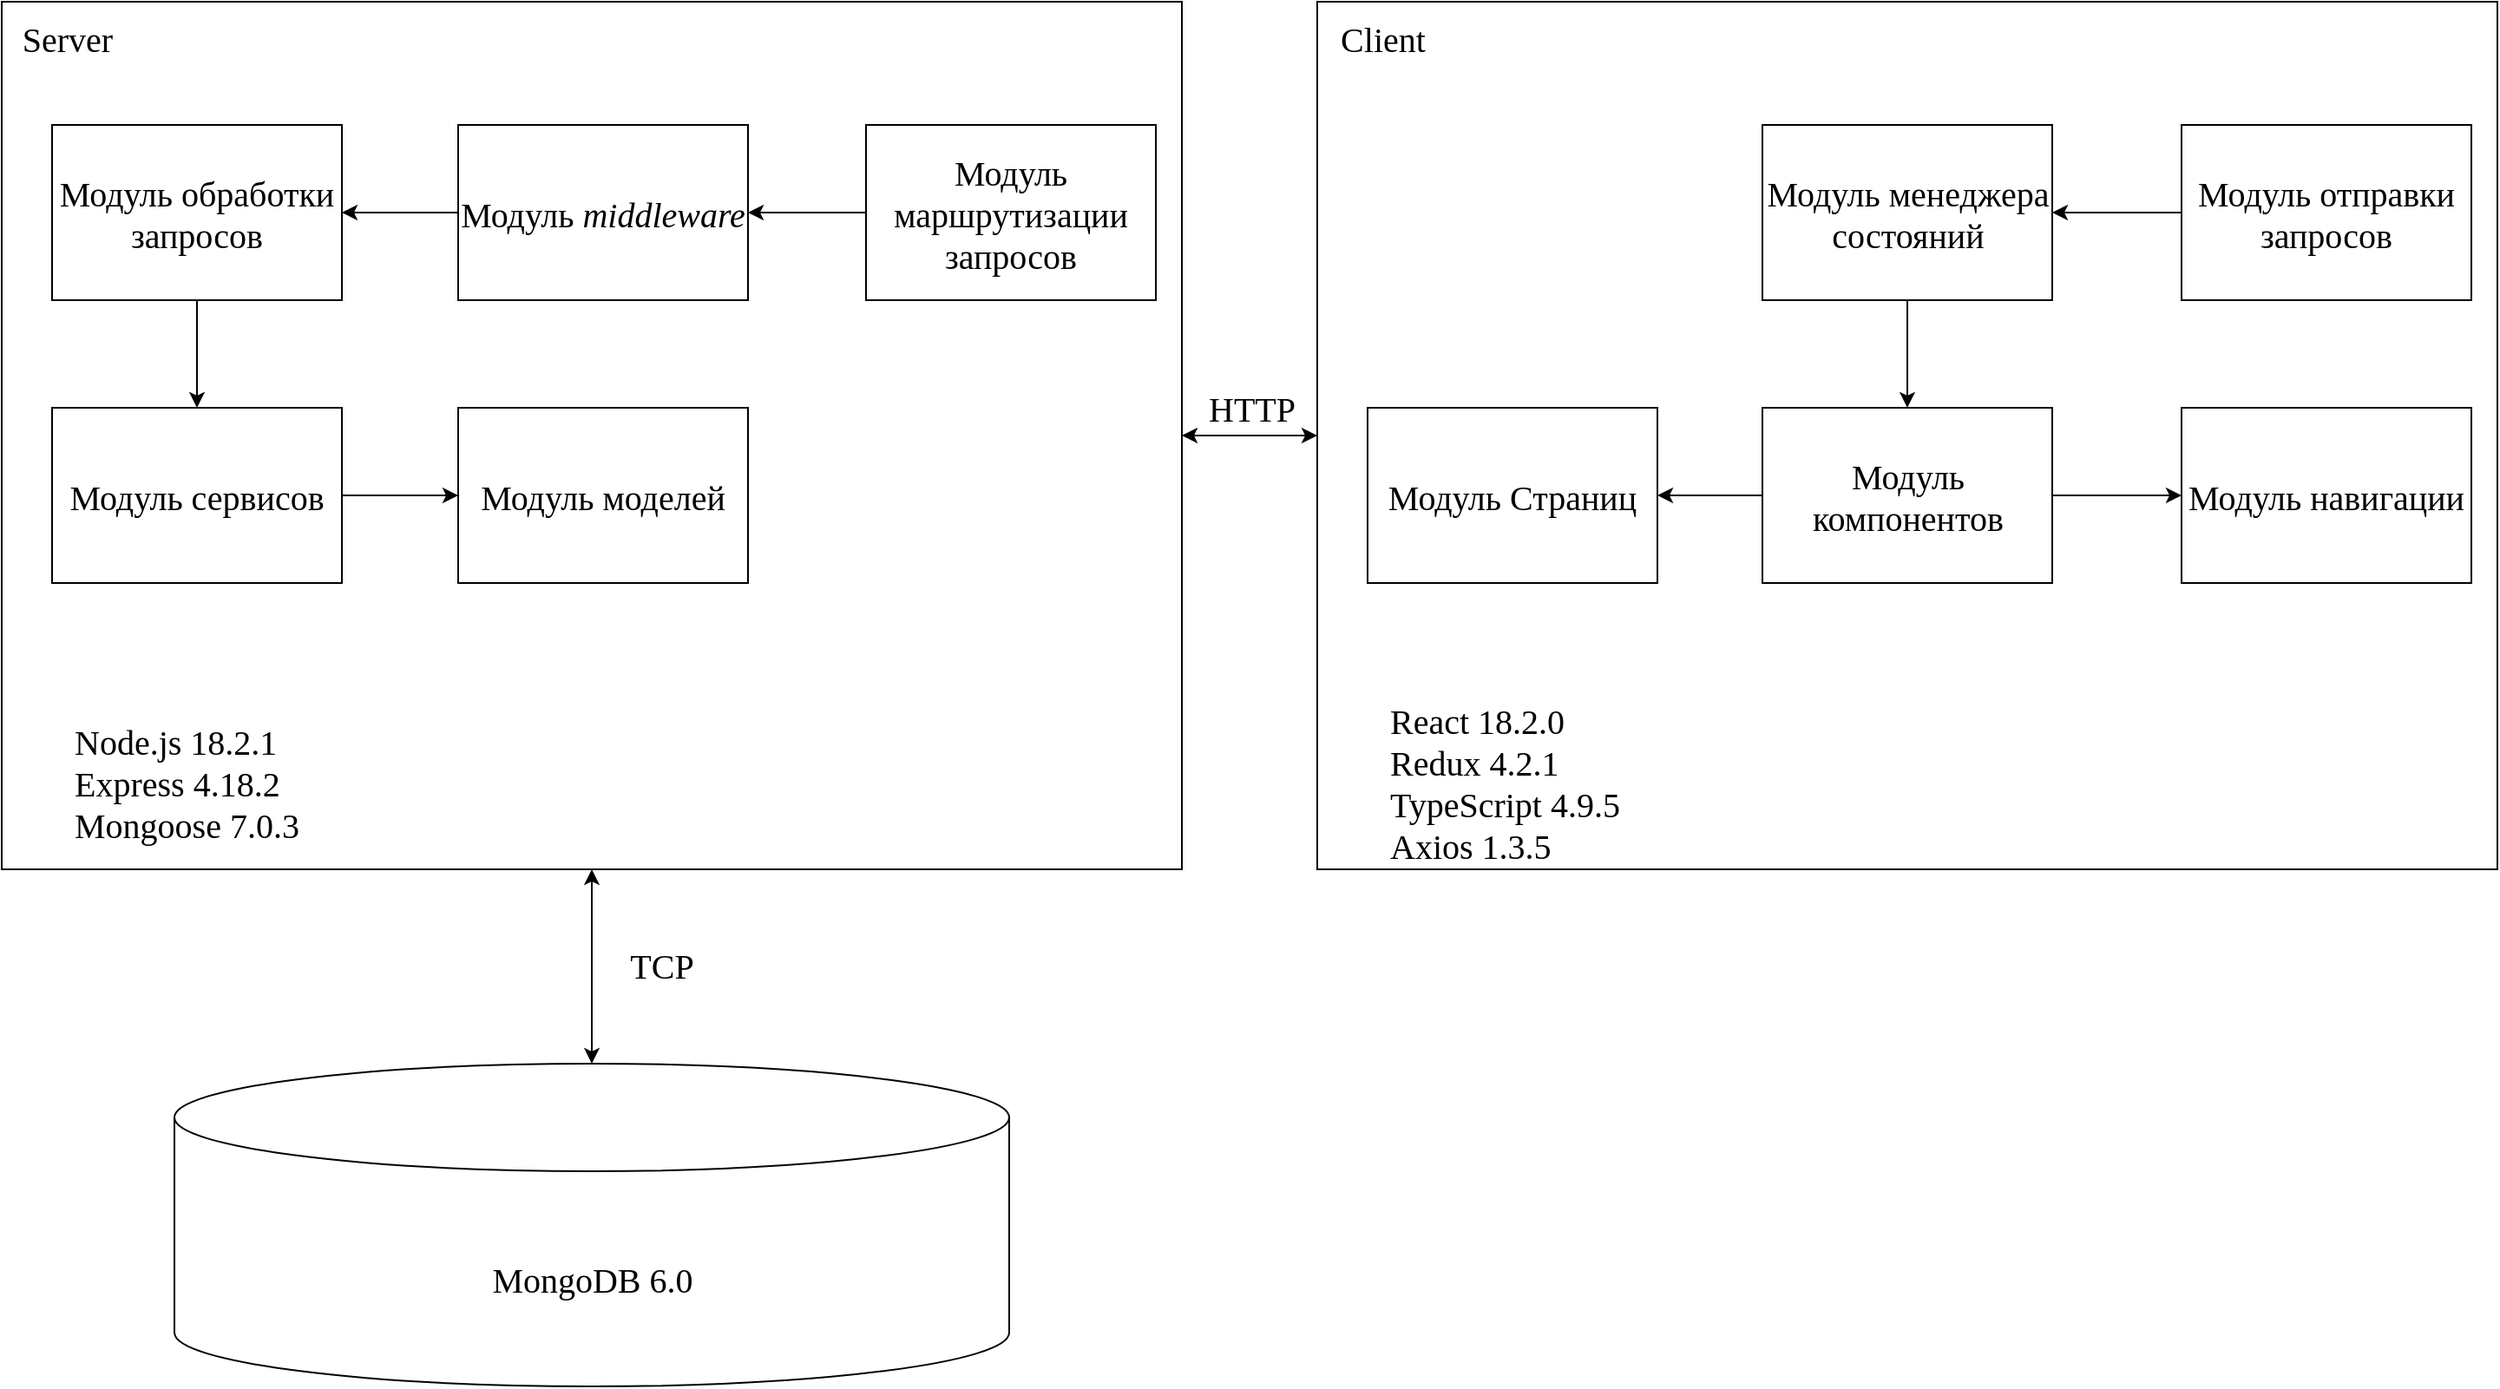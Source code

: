 <mxfile version="21.3.3" type="device">
  <diagram id="HwoVQ2jL-Mxg6vBff7v_" name="Страница 1">
    <mxGraphModel dx="1607" dy="562" grid="0" gridSize="10" guides="1" tooltips="1" connect="1" arrows="1" fold="1" page="0" pageScale="1" pageWidth="827" pageHeight="1169" math="0" shadow="0">
      <root>
        <mxCell id="0" />
        <mxCell id="1" parent="0" />
        <mxCell id="9VZ5EnYViZolidfuCH4H-1" value="" style="rounded=0;whiteSpace=wrap;html=1;fontFamily=Times New Roman;fontSize=20;" parent="1" vertex="1">
          <mxGeometry x="-281" y="264" width="680" height="500" as="geometry" />
        </mxCell>
        <mxCell id="9VZ5EnYViZolidfuCH4H-2" value="" style="rounded=0;whiteSpace=wrap;html=1;fontFamily=Times New Roman;fontSize=20;" parent="1" vertex="1">
          <mxGeometry x="217" y="335" width="167" height="101" as="geometry" />
        </mxCell>
        <mxCell id="9VZ5EnYViZolidfuCH4H-3" value="&lt;font style=&quot;font-size: 20px;&quot;&gt;Server&lt;/font&gt;" style="text;html=1;strokeColor=none;fillColor=none;align=center;verticalAlign=middle;whiteSpace=wrap;rounded=0;fontFamily=Times New Roman;fontSize=20;" parent="1" vertex="1">
          <mxGeometry x="-273" y="270" width="60" height="30" as="geometry" />
        </mxCell>
        <mxCell id="9VZ5EnYViZolidfuCH4H-4" value="" style="rounded=0;whiteSpace=wrap;html=1;fontFamily=Times New Roman;fontSize=20;" parent="1" vertex="1">
          <mxGeometry x="-18" y="335" width="167" height="101" as="geometry" />
        </mxCell>
        <mxCell id="9VZ5EnYViZolidfuCH4H-5" value="" style="rounded=0;whiteSpace=wrap;html=1;fontFamily=Times New Roman;fontSize=20;" parent="1" vertex="1">
          <mxGeometry x="-252" y="335" width="167" height="101" as="geometry" />
        </mxCell>
        <mxCell id="9VZ5EnYViZolidfuCH4H-6" value="" style="rounded=0;whiteSpace=wrap;html=1;fontFamily=Times New Roman;fontSize=20;" parent="1" vertex="1">
          <mxGeometry x="-252" y="498" width="167" height="101" as="geometry" />
        </mxCell>
        <mxCell id="9VZ5EnYViZolidfuCH4H-7" value="" style="rounded=0;whiteSpace=wrap;html=1;fontFamily=Times New Roman;fontSize=20;" parent="1" vertex="1">
          <mxGeometry x="-18" y="498" width="167" height="101" as="geometry" />
        </mxCell>
        <mxCell id="9VZ5EnYViZolidfuCH4H-8" value="" style="endArrow=classic;html=1;rounded=0;fontFamily=Times New Roman;fontSize=20;" parent="1" source="9VZ5EnYViZolidfuCH4H-2" target="9VZ5EnYViZolidfuCH4H-4" edge="1">
          <mxGeometry width="50" height="50" relative="1" as="geometry">
            <mxPoint x="36" y="522" as="sourcePoint" />
            <mxPoint x="86" y="472" as="targetPoint" />
          </mxGeometry>
        </mxCell>
        <mxCell id="9VZ5EnYViZolidfuCH4H-9" value="" style="endArrow=classic;html=1;rounded=0;fontFamily=Times New Roman;fontSize=20;" parent="1" source="9VZ5EnYViZolidfuCH4H-4" target="9VZ5EnYViZolidfuCH4H-5" edge="1">
          <mxGeometry width="50" height="50" relative="1" as="geometry">
            <mxPoint x="-73" y="396" as="sourcePoint" />
            <mxPoint x="-8" y="396" as="targetPoint" />
          </mxGeometry>
        </mxCell>
        <mxCell id="9VZ5EnYViZolidfuCH4H-10" value="" style="endArrow=classic;html=1;rounded=0;fontFamily=Times New Roman;fontSize=20;" parent="1" source="9VZ5EnYViZolidfuCH4H-5" target="9VZ5EnYViZolidfuCH4H-6" edge="1">
          <mxGeometry width="50" height="50" relative="1" as="geometry">
            <mxPoint x="-533" y="406" as="sourcePoint" />
            <mxPoint x="-468" y="406" as="targetPoint" />
          </mxGeometry>
        </mxCell>
        <mxCell id="9VZ5EnYViZolidfuCH4H-11" value="" style="endArrow=classic;html=1;rounded=0;fontFamily=Times New Roman;fontSize=20;" parent="1" source="9VZ5EnYViZolidfuCH4H-6" target="9VZ5EnYViZolidfuCH4H-7" edge="1">
          <mxGeometry width="50" height="50" relative="1" as="geometry">
            <mxPoint x="-53" y="416" as="sourcePoint" />
            <mxPoint x="12" y="416" as="targetPoint" />
          </mxGeometry>
        </mxCell>
        <mxCell id="9VZ5EnYViZolidfuCH4H-12" value="&lt;font style=&quot;font-size: 20px;&quot;&gt;&lt;span style=&quot;font-size: 20px;&quot;&gt;Модуль маршрутизации запросов&lt;/span&gt;&lt;/font&gt;" style="text;html=1;strokeColor=none;fillColor=none;align=center;verticalAlign=middle;whiteSpace=wrap;rounded=0;fontFamily=Times New Roman;fontSize=20;" parent="1" vertex="1">
          <mxGeometry x="217" y="335" width="167" height="101" as="geometry" />
        </mxCell>
        <mxCell id="9VZ5EnYViZolidfuCH4H-13" value="&lt;font style=&quot;font-size: 20px;&quot;&gt;Модуль &lt;i style=&quot;font-size: 20px;&quot;&gt;middleware&lt;/i&gt;&lt;/font&gt;" style="text;html=1;strokeColor=none;fillColor=none;align=center;verticalAlign=middle;whiteSpace=wrap;rounded=0;fontFamily=Times New Roman;fontSize=20;" parent="1" vertex="1">
          <mxGeometry x="-18" y="335" width="167" height="101" as="geometry" />
        </mxCell>
        <mxCell id="9VZ5EnYViZolidfuCH4H-14" value="&lt;font style=&quot;font-size: 20px;&quot;&gt;Модуль обработки запросов&lt;/font&gt;" style="text;html=1;strokeColor=none;fillColor=none;align=center;verticalAlign=middle;whiteSpace=wrap;rounded=0;fontFamily=Times New Roman;fontSize=20;" parent="1" vertex="1">
          <mxGeometry x="-252" y="335" width="167" height="101" as="geometry" />
        </mxCell>
        <mxCell id="9VZ5EnYViZolidfuCH4H-15" value="&lt;font style=&quot;font-size: 20px;&quot;&gt;Модуль сервисов&lt;/font&gt;" style="text;html=1;strokeColor=none;fillColor=none;align=center;verticalAlign=middle;whiteSpace=wrap;rounded=0;fontFamily=Times New Roman;fontSize=20;" parent="1" vertex="1">
          <mxGeometry x="-252" y="498" width="167" height="101" as="geometry" />
        </mxCell>
        <mxCell id="9VZ5EnYViZolidfuCH4H-16" value="&lt;font style=&quot;font-size: 20px;&quot;&gt;Модуль моделей&lt;/font&gt;" style="text;html=1;strokeColor=none;fillColor=none;align=center;verticalAlign=middle;whiteSpace=wrap;rounded=0;fontFamily=Times New Roman;fontSize=20;" parent="1" vertex="1">
          <mxGeometry x="-18" y="498" width="167" height="101" as="geometry" />
        </mxCell>
        <mxCell id="9VZ5EnYViZolidfuCH4H-17" value="&lt;blockquote style=&quot;margin: 0px 0px 0px 40px; border: none; padding: 0px; font-size: 20px;&quot;&gt;Node.js 18.2.1&lt;br style=&quot;font-size: 20px;&quot;&gt;&lt;span style=&quot;font-size: 20px;&quot;&gt;Express 4.18.2&lt;br style=&quot;font-size: 20px;&quot;&gt;&lt;/span&gt;&lt;span style=&quot;font-size: 20px;&quot;&gt;Mongoose 7.0.3&lt;/span&gt;&lt;/blockquote&gt;" style="text;html=1;strokeColor=none;fillColor=none;align=left;verticalAlign=middle;whiteSpace=wrap;rounded=0;fontFamily=Times New Roman;fontSize=20;" parent="1" vertex="1">
          <mxGeometry x="-281" y="663" width="192" height="101" as="geometry" />
        </mxCell>
        <mxCell id="9VZ5EnYViZolidfuCH4H-18" value="" style="rounded=0;whiteSpace=wrap;html=1;fontFamily=Times New Roman;fontSize=20;" parent="1" vertex="1">
          <mxGeometry x="477" y="264" width="680" height="500" as="geometry" />
        </mxCell>
        <mxCell id="9VZ5EnYViZolidfuCH4H-19" value="" style="rounded=0;whiteSpace=wrap;html=1;fontFamily=Times New Roman;fontSize=20;" parent="1" vertex="1">
          <mxGeometry x="975" y="335" width="167" height="101" as="geometry" />
        </mxCell>
        <mxCell id="9VZ5EnYViZolidfuCH4H-20" value="&lt;font style=&quot;font-size: 20px;&quot;&gt;Client&lt;/font&gt;" style="text;html=1;strokeColor=none;fillColor=none;align=center;verticalAlign=middle;whiteSpace=wrap;rounded=0;fontFamily=Times New Roman;fontSize=20;" parent="1" vertex="1">
          <mxGeometry x="485" y="270" width="60" height="30" as="geometry" />
        </mxCell>
        <mxCell id="9VZ5EnYViZolidfuCH4H-21" value="" style="rounded=0;whiteSpace=wrap;html=1;fontFamily=Times New Roman;fontSize=20;" parent="1" vertex="1">
          <mxGeometry x="733.5" y="335" width="167" height="101" as="geometry" />
        </mxCell>
        <mxCell id="9VZ5EnYViZolidfuCH4H-22" value="" style="rounded=0;whiteSpace=wrap;html=1;fontFamily=Times New Roman;fontSize=20;" parent="1" vertex="1">
          <mxGeometry x="733.5" y="498" width="167" height="101" as="geometry" />
        </mxCell>
        <mxCell id="9VZ5EnYViZolidfuCH4H-23" value="" style="rounded=0;whiteSpace=wrap;html=1;fontFamily=Times New Roman;fontSize=20;" parent="1" vertex="1">
          <mxGeometry x="506" y="498" width="167" height="101" as="geometry" />
        </mxCell>
        <mxCell id="9VZ5EnYViZolidfuCH4H-24" value="" style="rounded=0;whiteSpace=wrap;html=1;fontFamily=Times New Roman;fontSize=20;" parent="1" vertex="1">
          <mxGeometry x="975" y="498" width="167" height="101" as="geometry" />
        </mxCell>
        <mxCell id="9VZ5EnYViZolidfuCH4H-25" value="" style="endArrow=classic;html=1;rounded=0;fontFamily=Times New Roman;fontSize=20;" parent="1" source="9VZ5EnYViZolidfuCH4H-19" target="9VZ5EnYViZolidfuCH4H-21" edge="1">
          <mxGeometry width="50" height="50" relative="1" as="geometry">
            <mxPoint x="794" y="522" as="sourcePoint" />
            <mxPoint x="844" y="472" as="targetPoint" />
          </mxGeometry>
        </mxCell>
        <mxCell id="9VZ5EnYViZolidfuCH4H-26" value="" style="endArrow=classic;html=1;rounded=0;fontFamily=Times New Roman;fontSize=20;" parent="1" source="9VZ5EnYViZolidfuCH4H-21" target="9VZ5EnYViZolidfuCH4H-22" edge="1">
          <mxGeometry width="50" height="50" relative="1" as="geometry">
            <mxPoint x="685" y="396" as="sourcePoint" />
            <mxPoint x="750" y="396" as="targetPoint" />
          </mxGeometry>
        </mxCell>
        <mxCell id="9VZ5EnYViZolidfuCH4H-27" value="" style="endArrow=classic;html=1;rounded=0;fontFamily=Times New Roman;fontSize=20;" parent="1" source="9VZ5EnYViZolidfuCH4H-22" target="9VZ5EnYViZolidfuCH4H-23" edge="1">
          <mxGeometry width="50" height="50" relative="1" as="geometry">
            <mxPoint x="225" y="406" as="sourcePoint" />
            <mxPoint x="290" y="406" as="targetPoint" />
          </mxGeometry>
        </mxCell>
        <mxCell id="9VZ5EnYViZolidfuCH4H-28" value="" style="endArrow=classic;html=1;rounded=0;fontFamily=Times New Roman;fontSize=20;" parent="1" source="9VZ5EnYViZolidfuCH4H-31" target="9VZ5EnYViZolidfuCH4H-24" edge="1">
          <mxGeometry width="50" height="50" relative="1" as="geometry">
            <mxPoint x="705" y="416" as="sourcePoint" />
            <mxPoint x="770" y="416" as="targetPoint" />
          </mxGeometry>
        </mxCell>
        <mxCell id="9VZ5EnYViZolidfuCH4H-29" value="&lt;font style=&quot;font-size: 20px;&quot;&gt;&lt;span style=&quot;font-size: 20px;&quot;&gt;Модуль отправки запросов&lt;/span&gt;&lt;/font&gt;" style="text;html=1;strokeColor=none;fillColor=none;align=center;verticalAlign=middle;whiteSpace=wrap;rounded=0;fontFamily=Times New Roman;fontSize=20;" parent="1" vertex="1">
          <mxGeometry x="975" y="335" width="167" height="101" as="geometry" />
        </mxCell>
        <mxCell id="9VZ5EnYViZolidfuCH4H-30" value="&lt;font style=&quot;font-size: 20px;&quot;&gt;Модуль менеджера состояний&lt;/font&gt;" style="text;html=1;strokeColor=none;fillColor=none;align=center;verticalAlign=middle;whiteSpace=wrap;rounded=0;fontFamily=Times New Roman;fontSize=20;" parent="1" vertex="1">
          <mxGeometry x="733.5" y="335" width="167" height="101" as="geometry" />
        </mxCell>
        <mxCell id="9VZ5EnYViZolidfuCH4H-31" value="&lt;font style=&quot;font-size: 20px;&quot;&gt;Модуль компонентов&lt;/font&gt;" style="text;html=1;strokeColor=none;fillColor=none;align=center;verticalAlign=middle;whiteSpace=wrap;rounded=0;fontFamily=Times New Roman;fontSize=20;" parent="1" vertex="1">
          <mxGeometry x="733.5" y="498" width="167" height="101" as="geometry" />
        </mxCell>
        <mxCell id="9VZ5EnYViZolidfuCH4H-32" value="&lt;font style=&quot;font-size: 20px;&quot;&gt;Модуль Страниц&lt;/font&gt;" style="text;html=1;strokeColor=none;fillColor=none;align=center;verticalAlign=middle;whiteSpace=wrap;rounded=0;fontFamily=Times New Roman;fontSize=20;" parent="1" vertex="1">
          <mxGeometry x="506" y="498" width="167" height="101" as="geometry" />
        </mxCell>
        <mxCell id="9VZ5EnYViZolidfuCH4H-33" value="&lt;font style=&quot;font-size: 20px;&quot;&gt;Модуль навигации&lt;/font&gt;" style="text;html=1;strokeColor=none;fillColor=none;align=center;verticalAlign=middle;whiteSpace=wrap;rounded=0;fontFamily=Times New Roman;fontSize=20;" parent="1" vertex="1">
          <mxGeometry x="975" y="498" width="167" height="101" as="geometry" />
        </mxCell>
        <mxCell id="9VZ5EnYViZolidfuCH4H-34" value="&lt;blockquote style=&quot;margin: 0px 0px 0px 40px; border: none; padding: 0px; font-size: 20px;&quot;&gt;React 18.2.0&lt;/blockquote&gt;&lt;blockquote style=&quot;margin: 0px 0px 0px 40px; border: none; padding: 0px; font-size: 20px;&quot;&gt;Redux 4.2.1&lt;/blockquote&gt;&lt;blockquote style=&quot;margin: 0px 0px 0px 40px; border: none; padding: 0px; font-size: 20px;&quot;&gt;TypeScript 4.9.5&lt;/blockquote&gt;&lt;blockquote style=&quot;margin: 0px 0px 0px 40px; border: none; padding: 0px; font-size: 20px;&quot;&gt;Axios 1.3.5&lt;/blockquote&gt;" style="text;html=1;strokeColor=none;fillColor=none;align=left;verticalAlign=middle;whiteSpace=wrap;rounded=0;fontFamily=Times New Roman;fontSize=20;" parent="1" vertex="1">
          <mxGeometry x="477" y="663" width="205" height="101" as="geometry" />
        </mxCell>
        <mxCell id="9VZ5EnYViZolidfuCH4H-35" value="" style="endArrow=classic;html=1;rounded=0;startArrow=classic;startFill=1;fontFamily=Times New Roman;fontSize=20;" parent="1" source="9VZ5EnYViZolidfuCH4H-1" target="9VZ5EnYViZolidfuCH4H-18" edge="1">
          <mxGeometry width="50" height="50" relative="1" as="geometry">
            <mxPoint x="-75" y="559" as="sourcePoint" />
            <mxPoint x="-8" y="559" as="targetPoint" />
          </mxGeometry>
        </mxCell>
        <mxCell id="9VZ5EnYViZolidfuCH4H-36" value="" style="strokeWidth=1;html=1;shape=mxgraph.flowchart.database;whiteSpace=wrap;fontFamily=Times New Roman;fontSize=20;" parent="1" vertex="1">
          <mxGeometry x="-181.5" y="876" width="481" height="186" as="geometry" />
        </mxCell>
        <mxCell id="9VZ5EnYViZolidfuCH4H-37" value="&lt;div style=&quot;font-size: 20px;&quot;&gt;&lt;span style=&quot;background-color: initial; font-size: 20px;&quot;&gt;&lt;font style=&quot;font-size: 20px;&quot;&gt;MongoDB 6.0&lt;/font&gt;&lt;/span&gt;&lt;/div&gt;" style="text;html=1;strokeColor=none;fillColor=none;align=center;verticalAlign=middle;whiteSpace=wrap;rounded=0;fontFamily=Times New Roman;fontSize=20;" parent="1" vertex="1">
          <mxGeometry x="-64.5" y="950" width="247" height="99" as="geometry" />
        </mxCell>
        <mxCell id="9VZ5EnYViZolidfuCH4H-38" value="" style="endArrow=classic;html=1;rounded=0;startArrow=classic;startFill=1;fontFamily=Times New Roman;fontSize=20;" parent="1" source="9VZ5EnYViZolidfuCH4H-1" target="9VZ5EnYViZolidfuCH4H-36" edge="1">
          <mxGeometry width="50" height="50" relative="1" as="geometry">
            <mxPoint x="409" y="524" as="sourcePoint" />
            <mxPoint x="487" y="524" as="targetPoint" />
          </mxGeometry>
        </mxCell>
        <mxCell id="9VZ5EnYViZolidfuCH4H-39" value="&lt;font style=&quot;font-size: 20px;&quot;&gt;TCP&lt;/font&gt;" style="text;html=1;align=center;verticalAlign=middle;resizable=0;points=[];autosize=1;strokeColor=none;fillColor=none;fontFamily=Times New Roman;fontSize=20;" parent="1" vertex="1">
          <mxGeometry x="71" y="801" width="55" height="36" as="geometry" />
        </mxCell>
        <mxCell id="BGlbsp0C4XndCYBGZJ5v-1" value="&lt;font style=&quot;font-size: 20px;&quot;&gt;&lt;span style=&quot;font-size: 20px;&quot;&gt;HTTP&lt;/span&gt;&lt;/font&gt;" style="text;html=1;align=center;verticalAlign=middle;resizable=0;points=[];autosize=1;strokeColor=none;fillColor=none;fontFamily=Times New Roman;fontSize=20;" parent="1" vertex="1">
          <mxGeometry x="405" y="480" width="68" height="36" as="geometry" />
        </mxCell>
      </root>
    </mxGraphModel>
  </diagram>
</mxfile>
